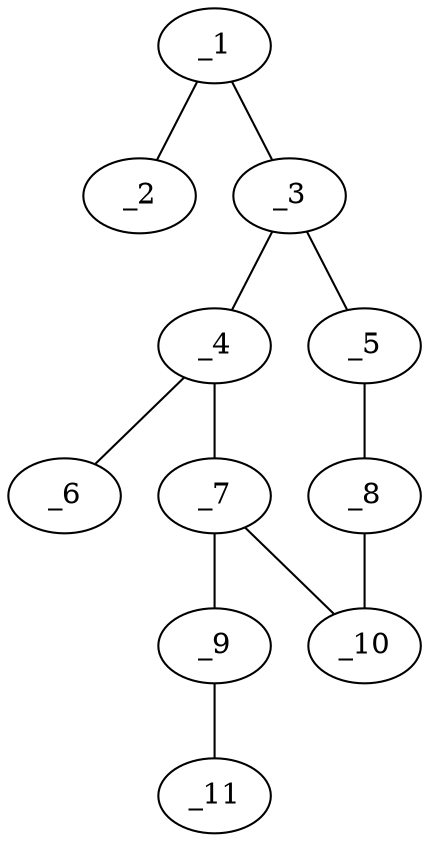 graph molid61596 {
	_1	 [charge=0,
		chem=4,
		symbol="N  ",
		x="6.3301",
		y="0.5"];
	_2	 [charge=0,
		chem=4,
		symbol="N  ",
		x="7.1962",
		y=0];
	_1 -- _2	 [valence=1];
	_3	 [charge=0,
		chem=1,
		symbol="C  ",
		x="5.4641",
		y=0];
	_1 -- _3	 [valence=1];
	_4	 [charge=0,
		chem=1,
		symbol="C  ",
		x="4.5981",
		y="0.5"];
	_3 -- _4	 [valence=2];
	_5	 [charge=0,
		chem=4,
		symbol="N  ",
		x="5.4641",
		y="-1"];
	_3 -- _5	 [valence=1];
	_6	 [charge=0,
		chem=10,
		symbol="Br ",
		x="4.5981",
		y="1.5"];
	_4 -- _6	 [valence=1];
	_7	 [charge=0,
		chem=1,
		symbol="C  ",
		x="3.7321",
		y=0];
	_4 -- _7	 [valence=1];
	_8	 [charge=0,
		chem=1,
		symbol="C  ",
		x="4.5981",
		y="-1.5"];
	_5 -- _8	 [valence=2];
	_9	 [charge=0,
		chem=4,
		symbol="N  ",
		x="2.866",
		y="0.5"];
	_7 -- _9	 [valence=1];
	_10	 [charge=0,
		chem=4,
		symbol="N  ",
		x="3.732",
		y="-1"];
	_7 -- _10	 [valence=2];
	_8 -- _10	 [valence=1];
	_11	 [charge=0,
		chem=4,
		symbol="N  ",
		x=2,
		y=0];
	_9 -- _11	 [valence=1];
}
